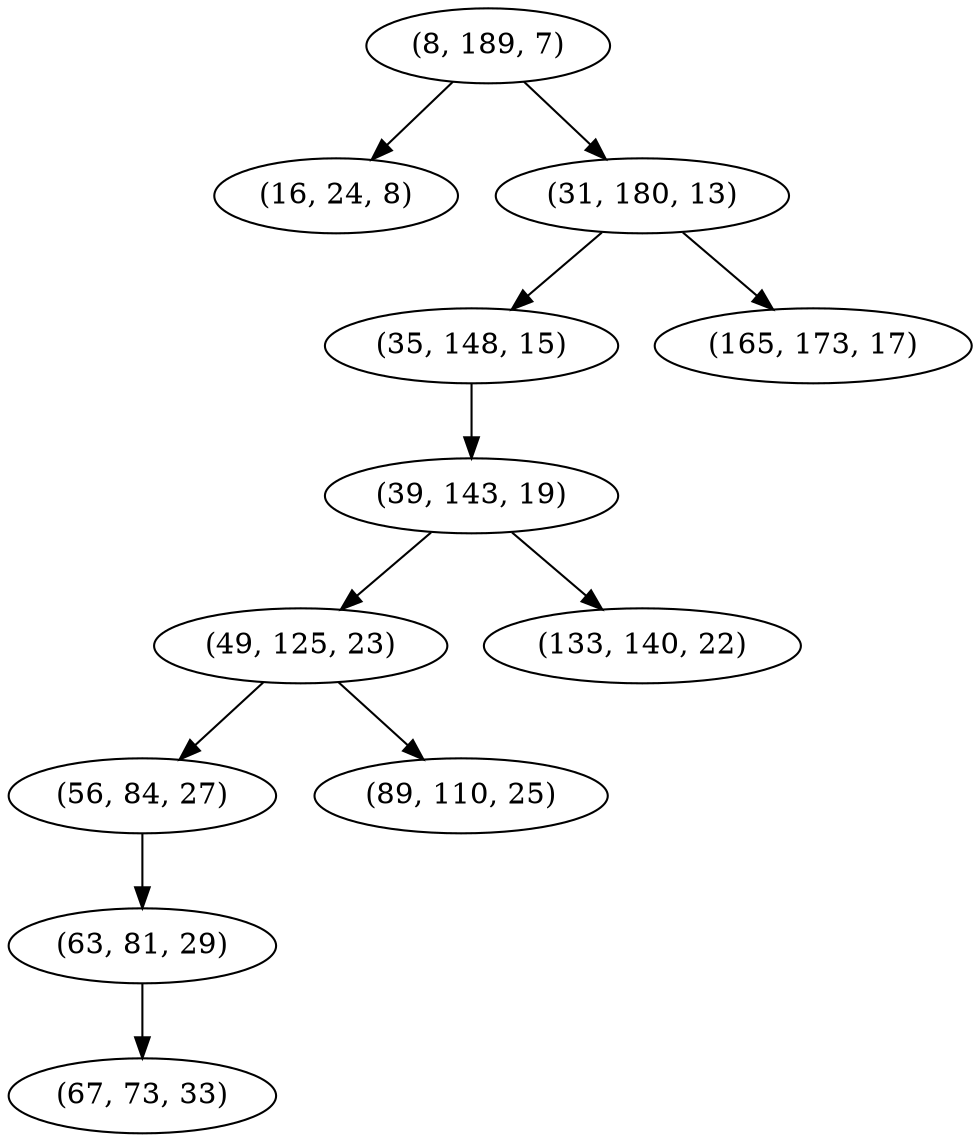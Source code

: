 digraph tree {
    "(8, 189, 7)";
    "(16, 24, 8)";
    "(31, 180, 13)";
    "(35, 148, 15)";
    "(39, 143, 19)";
    "(49, 125, 23)";
    "(56, 84, 27)";
    "(63, 81, 29)";
    "(67, 73, 33)";
    "(89, 110, 25)";
    "(133, 140, 22)";
    "(165, 173, 17)";
    "(8, 189, 7)" -> "(16, 24, 8)";
    "(8, 189, 7)" -> "(31, 180, 13)";
    "(31, 180, 13)" -> "(35, 148, 15)";
    "(31, 180, 13)" -> "(165, 173, 17)";
    "(35, 148, 15)" -> "(39, 143, 19)";
    "(39, 143, 19)" -> "(49, 125, 23)";
    "(39, 143, 19)" -> "(133, 140, 22)";
    "(49, 125, 23)" -> "(56, 84, 27)";
    "(49, 125, 23)" -> "(89, 110, 25)";
    "(56, 84, 27)" -> "(63, 81, 29)";
    "(63, 81, 29)" -> "(67, 73, 33)";
}
